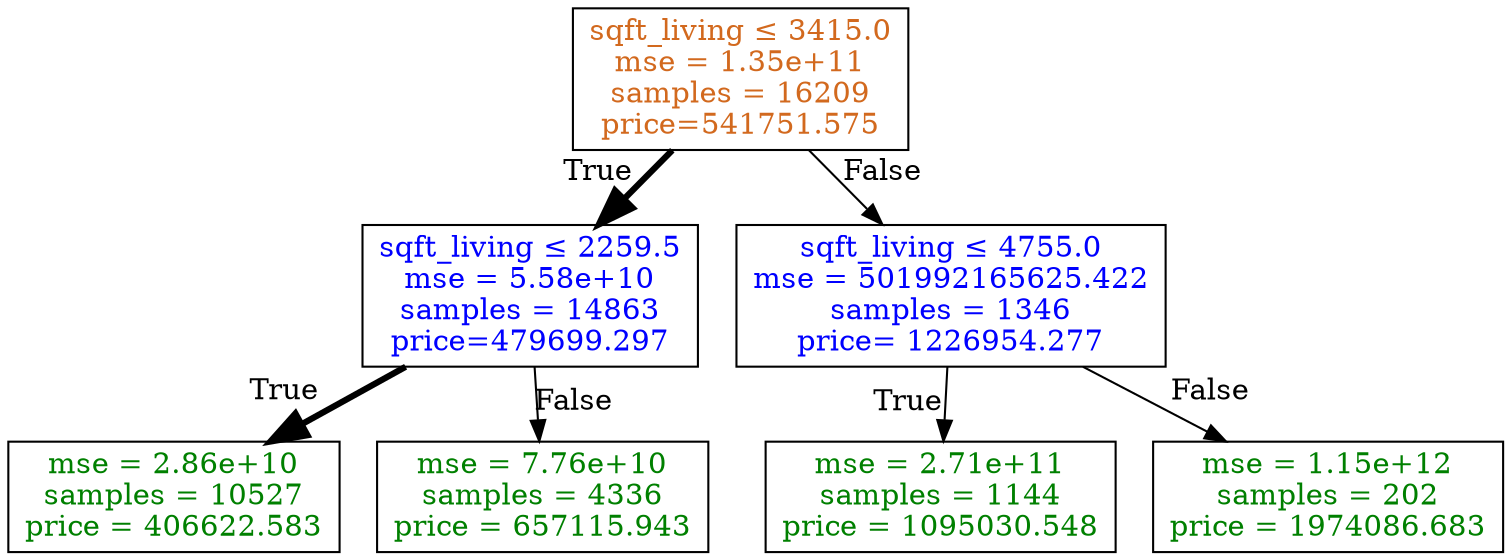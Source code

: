 digraph Tree {
node [shape=box, style="filled,solid", fillcolor="#FFFFFF"] ;
0 [label=<<FONT COLOR="#D2691E">sqft_living &le; 3415.0<br/>mse = 1.35e+11<br/>samples = 16209<br/>price=541751.575<br/></FONT>>];
1 [label=<<FONT COLOR="#0000FF">sqft_living &le; 2259.5<br/>mse = 5.58e+10<br/>samples = 14863<br/>price=479699.297<br/></FONT>>];
0 -> 1 [labeldistance=2.5, labelangle=45, headlabel="True", arrowsize=1.7, penwidth = 3] ;
2 [label=<<FONT COLOR="#008000">mse = 2.86e+10<br/>samples = 10527<br/>price = 406622.583<br/></FONT>>];
1 -> 2 [labeldistance=2.5, labelangle=45, headlabel="True", arrowsize=1.7, penwidth = 3];
3 [label=<<FONT COLOR="#008000">mse = 7.76e+10<br/>samples = 4336<br/>price = 657115.943<br/></FONT>>];
1 -> 3 [labeldistance=2.5, labelangle=-45, headlabel="False"];
4 [label=<<FONT COLOR="#0000FF">sqft_living &le; 4755.0<br/>mse = 501992165625.422<br/>samples = 1346<br/>price= 1226954.277<br/></FONT>>];
0 -> 4 [labeldistance=2.5, labelangle=-45, headlabel="False"] ;
5 [label=<<FONT COLOR="#008000">mse = 2.71e+11<br/>samples = 1144<br/>price = 1095030.548<br/></FONT>>];
4 -> 5 [labeldistance=2.5, labelangle=45, headlabel="True"];
6 [label=<<FONT COLOR="#008000">mse = 1.15e+12<br/>samples = 202<br/>price = 1974086.683<br/></FONT>>];
4 -> 6 [labeldistance=2.5, labelangle=-45, headlabel="False"];
}